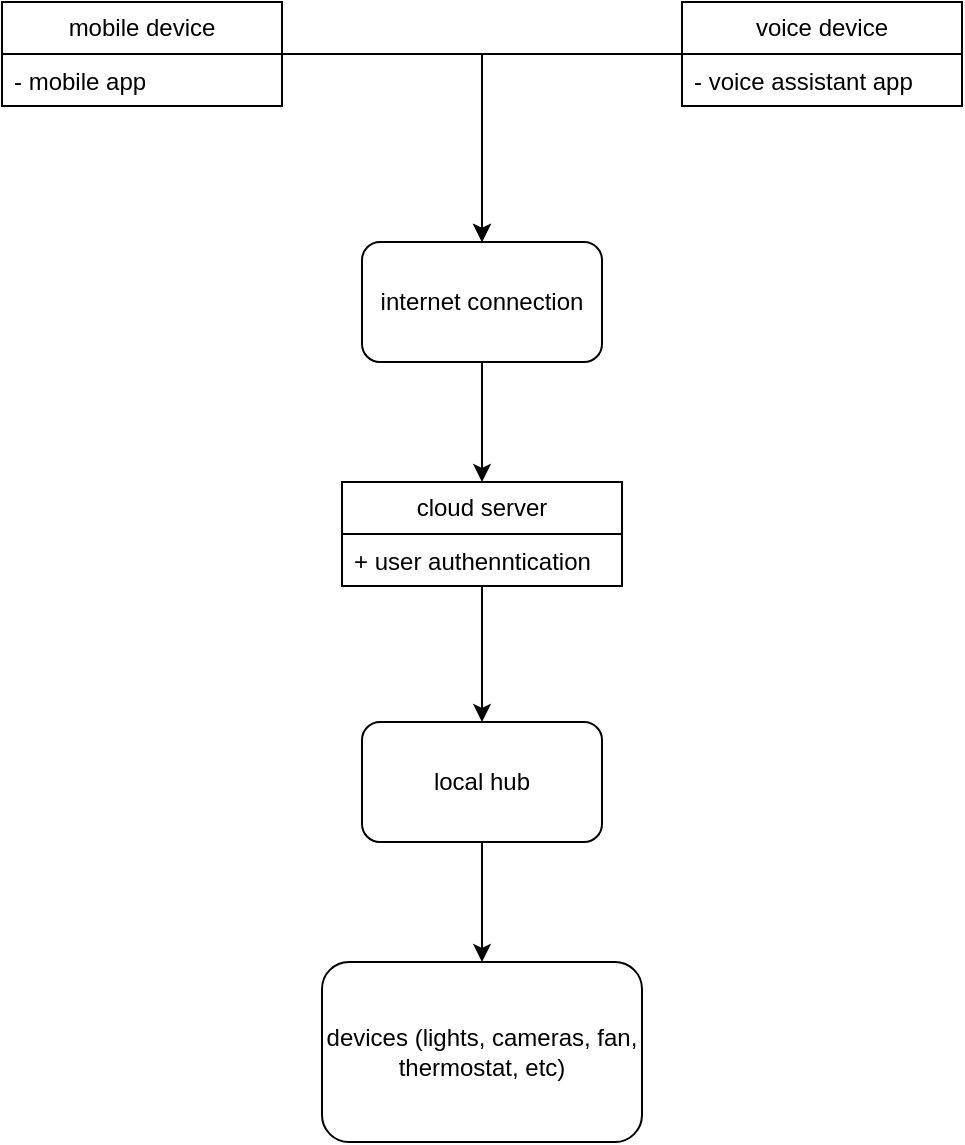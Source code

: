 <mxfile version="26.2.14">
  <diagram name="Page-1" id="nsQPfThK8mpLb_BoquX3">
    <mxGraphModel dx="1226" dy="661" grid="1" gridSize="10" guides="1" tooltips="1" connect="1" arrows="1" fold="1" page="1" pageScale="1" pageWidth="827" pageHeight="1169" math="0" shadow="0">
      <root>
        <mxCell id="0" />
        <mxCell id="1" parent="0" />
        <mxCell id="hIp6h4K_GORDrboO5bm3-11" style="edgeStyle=orthogonalEdgeStyle;rounded=0;orthogonalLoop=1;jettySize=auto;html=1;entryX=0.5;entryY=0;entryDx=0;entryDy=0;" edge="1" parent="1" source="hIp6h4K_GORDrboO5bm3-1" target="hIp6h4K_GORDrboO5bm3-9">
          <mxGeometry relative="1" as="geometry" />
        </mxCell>
        <mxCell id="hIp6h4K_GORDrboO5bm3-1" value="mobile device" style="swimlane;fontStyle=0;childLayout=stackLayout;horizontal=1;startSize=26;fillColor=none;horizontalStack=0;resizeParent=1;resizeParentMax=0;resizeLast=0;collapsible=1;marginBottom=0;whiteSpace=wrap;html=1;" vertex="1" parent="1">
          <mxGeometry x="140" y="80" width="140" height="52" as="geometry" />
        </mxCell>
        <mxCell id="hIp6h4K_GORDrboO5bm3-2" value="- mobile app" style="text;strokeColor=none;fillColor=none;align=left;verticalAlign=top;spacingLeft=4;spacingRight=4;overflow=hidden;rotatable=0;points=[[0,0.5],[1,0.5]];portConstraint=eastwest;whiteSpace=wrap;html=1;" vertex="1" parent="hIp6h4K_GORDrboO5bm3-1">
          <mxGeometry y="26" width="140" height="26" as="geometry" />
        </mxCell>
        <mxCell id="hIp6h4K_GORDrboO5bm3-13" style="edgeStyle=orthogonalEdgeStyle;rounded=0;orthogonalLoop=1;jettySize=auto;html=1;entryX=0.5;entryY=0;entryDx=0;entryDy=0;" edge="1" parent="1" source="hIp6h4K_GORDrboO5bm3-5" target="hIp6h4K_GORDrboO5bm3-9">
          <mxGeometry relative="1" as="geometry" />
        </mxCell>
        <mxCell id="hIp6h4K_GORDrboO5bm3-5" value="voice device" style="swimlane;fontStyle=0;childLayout=stackLayout;horizontal=1;startSize=26;fillColor=none;horizontalStack=0;resizeParent=1;resizeParentMax=0;resizeLast=0;collapsible=1;marginBottom=0;whiteSpace=wrap;html=1;" vertex="1" parent="1">
          <mxGeometry x="480" y="80" width="140" height="52" as="geometry" />
        </mxCell>
        <mxCell id="hIp6h4K_GORDrboO5bm3-6" value="- voice assistant app" style="text;strokeColor=none;fillColor=none;align=left;verticalAlign=top;spacingLeft=4;spacingRight=4;overflow=hidden;rotatable=0;points=[[0,0.5],[1,0.5]];portConstraint=eastwest;whiteSpace=wrap;html=1;" vertex="1" parent="hIp6h4K_GORDrboO5bm3-5">
          <mxGeometry y="26" width="140" height="26" as="geometry" />
        </mxCell>
        <mxCell id="hIp6h4K_GORDrboO5bm3-22" style="edgeStyle=orthogonalEdgeStyle;rounded=0;orthogonalLoop=1;jettySize=auto;html=1;entryX=0.5;entryY=0;entryDx=0;entryDy=0;" edge="1" parent="1" source="hIp6h4K_GORDrboO5bm3-9" target="hIp6h4K_GORDrboO5bm3-18">
          <mxGeometry relative="1" as="geometry" />
        </mxCell>
        <mxCell id="hIp6h4K_GORDrboO5bm3-9" value="internet connection" style="rounded=1;whiteSpace=wrap;html=1;" vertex="1" parent="1">
          <mxGeometry x="320" y="200" width="120" height="60" as="geometry" />
        </mxCell>
        <mxCell id="hIp6h4K_GORDrboO5bm3-25" style="edgeStyle=orthogonalEdgeStyle;rounded=0;orthogonalLoop=1;jettySize=auto;html=1;entryX=0.5;entryY=0;entryDx=0;entryDy=0;" edge="1" parent="1" source="hIp6h4K_GORDrboO5bm3-18" target="hIp6h4K_GORDrboO5bm3-23">
          <mxGeometry relative="1" as="geometry" />
        </mxCell>
        <mxCell id="hIp6h4K_GORDrboO5bm3-18" value="cloud server" style="swimlane;fontStyle=0;childLayout=stackLayout;horizontal=1;startSize=26;fillColor=none;horizontalStack=0;resizeParent=1;resizeParentMax=0;resizeLast=0;collapsible=1;marginBottom=0;whiteSpace=wrap;html=1;" vertex="1" parent="1">
          <mxGeometry x="310" y="320" width="140" height="52" as="geometry" />
        </mxCell>
        <mxCell id="hIp6h4K_GORDrboO5bm3-19" value="+ user authenntication" style="text;strokeColor=none;fillColor=none;align=left;verticalAlign=top;spacingLeft=4;spacingRight=4;overflow=hidden;rotatable=0;points=[[0,0.5],[1,0.5]];portConstraint=eastwest;whiteSpace=wrap;html=1;" vertex="1" parent="hIp6h4K_GORDrboO5bm3-18">
          <mxGeometry y="26" width="140" height="26" as="geometry" />
        </mxCell>
        <mxCell id="hIp6h4K_GORDrboO5bm3-26" style="edgeStyle=orthogonalEdgeStyle;rounded=0;orthogonalLoop=1;jettySize=auto;html=1;entryX=0.5;entryY=0;entryDx=0;entryDy=0;" edge="1" parent="1" source="hIp6h4K_GORDrboO5bm3-23" target="hIp6h4K_GORDrboO5bm3-24">
          <mxGeometry relative="1" as="geometry" />
        </mxCell>
        <mxCell id="hIp6h4K_GORDrboO5bm3-23" value="local hub" style="rounded=1;whiteSpace=wrap;html=1;" vertex="1" parent="1">
          <mxGeometry x="320" y="440" width="120" height="60" as="geometry" />
        </mxCell>
        <mxCell id="hIp6h4K_GORDrboO5bm3-24" value="devices (lights, cameras, fan, thermostat, etc)" style="rounded=1;whiteSpace=wrap;html=1;" vertex="1" parent="1">
          <mxGeometry x="300" y="560" width="160" height="90" as="geometry" />
        </mxCell>
      </root>
    </mxGraphModel>
  </diagram>
</mxfile>

